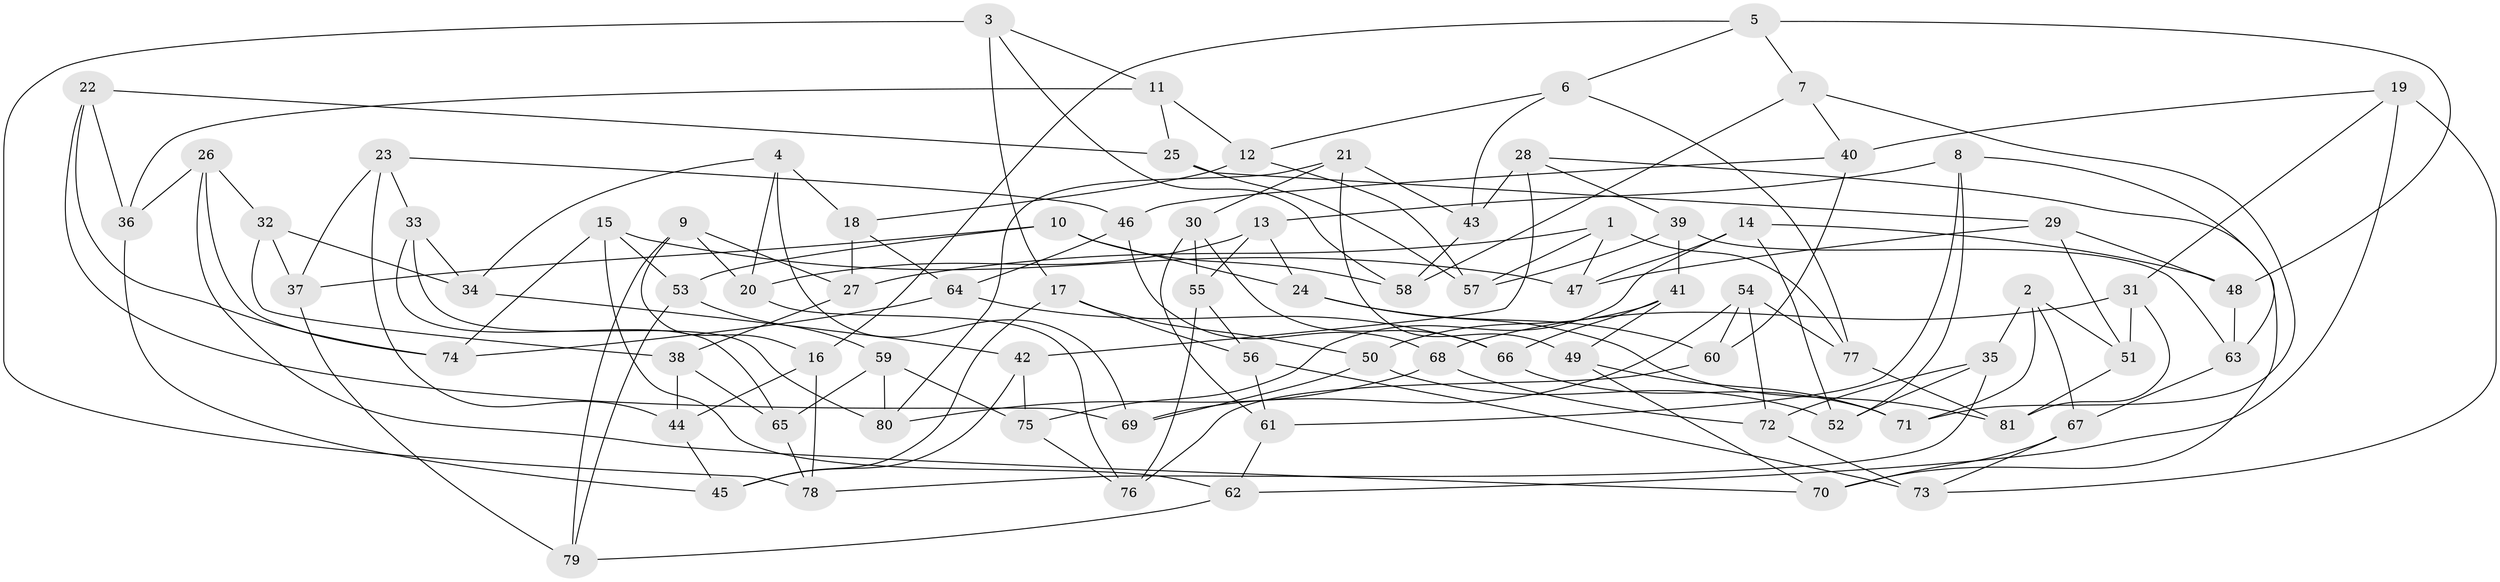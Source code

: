 // Generated by graph-tools (version 1.1) at 2025/16/03/09/25 04:16:21]
// undirected, 81 vertices, 162 edges
graph export_dot {
graph [start="1"]
  node [color=gray90,style=filled];
  1;
  2;
  3;
  4;
  5;
  6;
  7;
  8;
  9;
  10;
  11;
  12;
  13;
  14;
  15;
  16;
  17;
  18;
  19;
  20;
  21;
  22;
  23;
  24;
  25;
  26;
  27;
  28;
  29;
  30;
  31;
  32;
  33;
  34;
  35;
  36;
  37;
  38;
  39;
  40;
  41;
  42;
  43;
  44;
  45;
  46;
  47;
  48;
  49;
  50;
  51;
  52;
  53;
  54;
  55;
  56;
  57;
  58;
  59;
  60;
  61;
  62;
  63;
  64;
  65;
  66;
  67;
  68;
  69;
  70;
  71;
  72;
  73;
  74;
  75;
  76;
  77;
  78;
  79;
  80;
  81;
  1 -- 57;
  1 -- 47;
  1 -- 77;
  1 -- 27;
  2 -- 35;
  2 -- 51;
  2 -- 71;
  2 -- 67;
  3 -- 11;
  3 -- 58;
  3 -- 78;
  3 -- 17;
  4 -- 20;
  4 -- 69;
  4 -- 18;
  4 -- 34;
  5 -- 16;
  5 -- 7;
  5 -- 6;
  5 -- 48;
  6 -- 12;
  6 -- 43;
  6 -- 77;
  7 -- 40;
  7 -- 58;
  7 -- 71;
  8 -- 63;
  8 -- 52;
  8 -- 13;
  8 -- 61;
  9 -- 16;
  9 -- 27;
  9 -- 20;
  9 -- 79;
  10 -- 37;
  10 -- 24;
  10 -- 58;
  10 -- 53;
  11 -- 25;
  11 -- 36;
  11 -- 12;
  12 -- 18;
  12 -- 57;
  13 -- 24;
  13 -- 20;
  13 -- 55;
  14 -- 52;
  14 -- 48;
  14 -- 75;
  14 -- 47;
  15 -- 53;
  15 -- 47;
  15 -- 62;
  15 -- 74;
  16 -- 78;
  16 -- 44;
  17 -- 50;
  17 -- 56;
  17 -- 45;
  18 -- 64;
  18 -- 27;
  19 -- 40;
  19 -- 62;
  19 -- 73;
  19 -- 31;
  20 -- 76;
  21 -- 30;
  21 -- 49;
  21 -- 43;
  21 -- 80;
  22 -- 74;
  22 -- 36;
  22 -- 25;
  22 -- 69;
  23 -- 46;
  23 -- 44;
  23 -- 37;
  23 -- 33;
  24 -- 60;
  24 -- 81;
  25 -- 57;
  25 -- 29;
  26 -- 70;
  26 -- 74;
  26 -- 32;
  26 -- 36;
  27 -- 38;
  28 -- 42;
  28 -- 43;
  28 -- 39;
  28 -- 70;
  29 -- 51;
  29 -- 47;
  29 -- 48;
  30 -- 61;
  30 -- 55;
  30 -- 66;
  31 -- 68;
  31 -- 81;
  31 -- 51;
  32 -- 38;
  32 -- 34;
  32 -- 37;
  33 -- 34;
  33 -- 80;
  33 -- 65;
  34 -- 42;
  35 -- 78;
  35 -- 72;
  35 -- 52;
  36 -- 45;
  37 -- 79;
  38 -- 44;
  38 -- 65;
  39 -- 57;
  39 -- 41;
  39 -- 63;
  40 -- 46;
  40 -- 60;
  41 -- 66;
  41 -- 50;
  41 -- 49;
  42 -- 75;
  42 -- 45;
  43 -- 58;
  44 -- 45;
  46 -- 68;
  46 -- 64;
  48 -- 63;
  49 -- 70;
  49 -- 71;
  50 -- 69;
  50 -- 52;
  51 -- 81;
  53 -- 59;
  53 -- 79;
  54 -- 60;
  54 -- 69;
  54 -- 72;
  54 -- 77;
  55 -- 56;
  55 -- 76;
  56 -- 73;
  56 -- 61;
  59 -- 75;
  59 -- 80;
  59 -- 65;
  60 -- 76;
  61 -- 62;
  62 -- 79;
  63 -- 67;
  64 -- 66;
  64 -- 74;
  65 -- 78;
  66 -- 71;
  67 -- 70;
  67 -- 73;
  68 -- 80;
  68 -- 72;
  72 -- 73;
  75 -- 76;
  77 -- 81;
}
